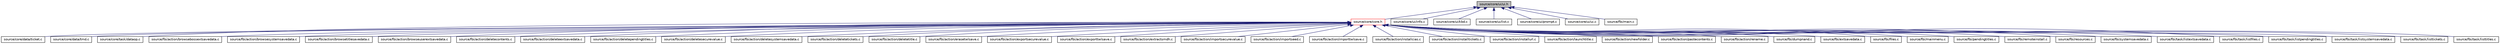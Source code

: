 digraph "source/core/ui/ui.h"
{
  edge [fontname="Helvetica",fontsize="10",labelfontname="Helvetica",labelfontsize="10"];
  node [fontname="Helvetica",fontsize="10",shape=record];
  Node1 [label="source/core/ui/ui.h",height=0.2,width=0.4,color="black", fillcolor="grey75", style="filled" fontcolor="black"];
  Node1 -> Node2 [dir="back",color="midnightblue",fontsize="10",style="solid",fontname="Helvetica"];
  Node2 [label="source/core/core.h",height=0.2,width=0.4,color="red", fillcolor="white", style="filled",URL="$core_8h.html"];
  Node2 -> Node3 [dir="back",color="midnightblue",fontsize="10",style="solid",fontname="Helvetica"];
  Node3 [label="source/core/data/ticket.c",height=0.2,width=0.4,color="black", fillcolor="white", style="filled",URL="$ticket_8c.html"];
  Node2 -> Node4 [dir="back",color="midnightblue",fontsize="10",style="solid",fontname="Helvetica"];
  Node4 [label="source/core/data/tmd.c",height=0.2,width=0.4,color="black", fillcolor="white", style="filled",URL="$tmd_8c.html"];
  Node2 -> Node5 [dir="back",color="midnightblue",fontsize="10",style="solid",fontname="Helvetica"];
  Node5 [label="source/core/task/dataop.c",height=0.2,width=0.4,color="black", fillcolor="white", style="filled",URL="$dataop_8c.html"];
  Node2 -> Node6 [dir="back",color="midnightblue",fontsize="10",style="solid",fontname="Helvetica"];
  Node6 [label="source/fbi/action/browsebossextsavedata.c",height=0.2,width=0.4,color="black", fillcolor="white", style="filled",URL="$browsebossextsavedata_8c.html"];
  Node2 -> Node7 [dir="back",color="midnightblue",fontsize="10",style="solid",fontname="Helvetica"];
  Node7 [label="source/fbi/action/browsesystemsavedata.c",height=0.2,width=0.4,color="black", fillcolor="white", style="filled",URL="$browsesystemsavedata_8c.html"];
  Node2 -> Node8 [dir="back",color="midnightblue",fontsize="10",style="solid",fontname="Helvetica"];
  Node8 [label="source/fbi/action/browsetitlesavedata.c",height=0.2,width=0.4,color="black", fillcolor="white", style="filled",URL="$browsetitlesavedata_8c.html"];
  Node2 -> Node9 [dir="back",color="midnightblue",fontsize="10",style="solid",fontname="Helvetica"];
  Node9 [label="source/fbi/action/browseuserextsavedata.c",height=0.2,width=0.4,color="black", fillcolor="white", style="filled",URL="$browseuserextsavedata_8c.html"];
  Node2 -> Node10 [dir="back",color="midnightblue",fontsize="10",style="solid",fontname="Helvetica"];
  Node10 [label="source/fbi/action/deletecontents.c",height=0.2,width=0.4,color="black", fillcolor="white", style="filled",URL="$deletecontents_8c.html"];
  Node2 -> Node11 [dir="back",color="midnightblue",fontsize="10",style="solid",fontname="Helvetica"];
  Node11 [label="source/fbi/action/deleteextsavedata.c",height=0.2,width=0.4,color="black", fillcolor="white", style="filled",URL="$deleteextsavedata_8c.html"];
  Node2 -> Node12 [dir="back",color="midnightblue",fontsize="10",style="solid",fontname="Helvetica"];
  Node12 [label="source/fbi/action/deletependingtitles.c",height=0.2,width=0.4,color="black", fillcolor="white", style="filled",URL="$deletependingtitles_8c.html"];
  Node2 -> Node13 [dir="back",color="midnightblue",fontsize="10",style="solid",fontname="Helvetica"];
  Node13 [label="source/fbi/action/deletesecurevalue.c",height=0.2,width=0.4,color="black", fillcolor="white", style="filled",URL="$deletesecurevalue_8c.html"];
  Node2 -> Node14 [dir="back",color="midnightblue",fontsize="10",style="solid",fontname="Helvetica"];
  Node14 [label="source/fbi/action/deletesystemsavedata.c",height=0.2,width=0.4,color="black", fillcolor="white", style="filled",URL="$deletesystemsavedata_8c.html"];
  Node2 -> Node15 [dir="back",color="midnightblue",fontsize="10",style="solid",fontname="Helvetica"];
  Node15 [label="source/fbi/action/deletetickets.c",height=0.2,width=0.4,color="black", fillcolor="white", style="filled",URL="$deletetickets_8c.html"];
  Node2 -> Node16 [dir="back",color="midnightblue",fontsize="10",style="solid",fontname="Helvetica"];
  Node16 [label="source/fbi/action/deletetitle.c",height=0.2,width=0.4,color="black", fillcolor="white", style="filled",URL="$deletetitle_8c.html"];
  Node2 -> Node17 [dir="back",color="midnightblue",fontsize="10",style="solid",fontname="Helvetica"];
  Node17 [label="source/fbi/action/erasetwlsave.c",height=0.2,width=0.4,color="black", fillcolor="white", style="filled",URL="$erasetwlsave_8c.html"];
  Node2 -> Node18 [dir="back",color="midnightblue",fontsize="10",style="solid",fontname="Helvetica"];
  Node18 [label="source/fbi/action/exportsecurevalue.c",height=0.2,width=0.4,color="black", fillcolor="white", style="filled",URL="$exportsecurevalue_8c.html"];
  Node2 -> Node19 [dir="back",color="midnightblue",fontsize="10",style="solid",fontname="Helvetica"];
  Node19 [label="source/fbi/action/exporttwlsave.c",height=0.2,width=0.4,color="black", fillcolor="white", style="filled",URL="$exporttwlsave_8c.html"];
  Node2 -> Node20 [dir="back",color="midnightblue",fontsize="10",style="solid",fontname="Helvetica"];
  Node20 [label="source/fbi/action/extractsmdh.c",height=0.2,width=0.4,color="black", fillcolor="white", style="filled",URL="$extractsmdh_8c.html"];
  Node2 -> Node21 [dir="back",color="midnightblue",fontsize="10",style="solid",fontname="Helvetica"];
  Node21 [label="source/fbi/action/importsecurevalue.c",height=0.2,width=0.4,color="black", fillcolor="white", style="filled",URL="$importsecurevalue_8c.html"];
  Node2 -> Node22 [dir="back",color="midnightblue",fontsize="10",style="solid",fontname="Helvetica"];
  Node22 [label="source/fbi/action/importseed.c",height=0.2,width=0.4,color="black", fillcolor="white", style="filled",URL="$importseed_8c.html"];
  Node2 -> Node23 [dir="back",color="midnightblue",fontsize="10",style="solid",fontname="Helvetica"];
  Node23 [label="source/fbi/action/importtwlsave.c",height=0.2,width=0.4,color="black", fillcolor="white", style="filled",URL="$importtwlsave_8c.html"];
  Node2 -> Node24 [dir="back",color="midnightblue",fontsize="10",style="solid",fontname="Helvetica"];
  Node24 [label="source/fbi/action/installcias.c",height=0.2,width=0.4,color="black", fillcolor="white", style="filled",URL="$installcias_8c.html"];
  Node2 -> Node25 [dir="back",color="midnightblue",fontsize="10",style="solid",fontname="Helvetica"];
  Node25 [label="source/fbi/action/installtickets.c",height=0.2,width=0.4,color="black", fillcolor="white", style="filled",URL="$installtickets_8c.html"];
  Node2 -> Node26 [dir="back",color="midnightblue",fontsize="10",style="solid",fontname="Helvetica"];
  Node26 [label="source/fbi/action/installurl.c",height=0.2,width=0.4,color="black", fillcolor="white", style="filled",URL="$installurl_8c.html"];
  Node2 -> Node27 [dir="back",color="midnightblue",fontsize="10",style="solid",fontname="Helvetica"];
  Node27 [label="source/fbi/action/launchtitle.c",height=0.2,width=0.4,color="black", fillcolor="white", style="filled",URL="$launchtitle_8c.html"];
  Node2 -> Node28 [dir="back",color="midnightblue",fontsize="10",style="solid",fontname="Helvetica"];
  Node28 [label="source/fbi/action/newfolder.c",height=0.2,width=0.4,color="black", fillcolor="white", style="filled",URL="$newfolder_8c.html"];
  Node2 -> Node29 [dir="back",color="midnightblue",fontsize="10",style="solid",fontname="Helvetica"];
  Node29 [label="source/fbi/action/pastecontents.c",height=0.2,width=0.4,color="black", fillcolor="white", style="filled",URL="$pastecontents_8c.html"];
  Node2 -> Node30 [dir="back",color="midnightblue",fontsize="10",style="solid",fontname="Helvetica"];
  Node30 [label="source/fbi/action/rename.c",height=0.2,width=0.4,color="black", fillcolor="white", style="filled",URL="$rename_8c.html"];
  Node2 -> Node31 [dir="back",color="midnightblue",fontsize="10",style="solid",fontname="Helvetica"];
  Node31 [label="source/fbi/dumpnand.c",height=0.2,width=0.4,color="black", fillcolor="white", style="filled",URL="$dumpnand_8c.html"];
  Node2 -> Node32 [dir="back",color="midnightblue",fontsize="10",style="solid",fontname="Helvetica"];
  Node32 [label="source/fbi/extsavedata.c",height=0.2,width=0.4,color="black", fillcolor="white", style="filled",URL="$extsavedata_8c.html"];
  Node2 -> Node33 [dir="back",color="midnightblue",fontsize="10",style="solid",fontname="Helvetica"];
  Node33 [label="source/fbi/files.c",height=0.2,width=0.4,color="black", fillcolor="white", style="filled",URL="$files_8c.html"];
  Node2 -> Node34 [dir="back",color="midnightblue",fontsize="10",style="solid",fontname="Helvetica"];
  Node34 [label="source/fbi/mainmenu.c",height=0.2,width=0.4,color="black", fillcolor="white", style="filled",URL="$mainmenu_8c.html"];
  Node2 -> Node35 [dir="back",color="midnightblue",fontsize="10",style="solid",fontname="Helvetica"];
  Node35 [label="source/fbi/pendingtitles.c",height=0.2,width=0.4,color="black", fillcolor="white", style="filled",URL="$pendingtitles_8c.html"];
  Node2 -> Node36 [dir="back",color="midnightblue",fontsize="10",style="solid",fontname="Helvetica"];
  Node36 [label="source/fbi/remoteinstall.c",height=0.2,width=0.4,color="black", fillcolor="white", style="filled",URL="$remoteinstall_8c.html"];
  Node2 -> Node37 [dir="back",color="midnightblue",fontsize="10",style="solid",fontname="Helvetica"];
  Node37 [label="source/fbi/resources.c",height=0.2,width=0.4,color="black", fillcolor="white", style="filled",URL="$resources_8c.html"];
  Node2 -> Node38 [dir="back",color="midnightblue",fontsize="10",style="solid",fontname="Helvetica"];
  Node38 [label="source/fbi/systemsavedata.c",height=0.2,width=0.4,color="black", fillcolor="white", style="filled",URL="$systemsavedata_8c.html"];
  Node2 -> Node39 [dir="back",color="midnightblue",fontsize="10",style="solid",fontname="Helvetica"];
  Node39 [label="source/fbi/task/listextsavedata.c",height=0.2,width=0.4,color="black", fillcolor="white", style="filled",URL="$listextsavedata_8c.html"];
  Node2 -> Node40 [dir="back",color="midnightblue",fontsize="10",style="solid",fontname="Helvetica"];
  Node40 [label="source/fbi/task/listfiles.c",height=0.2,width=0.4,color="black", fillcolor="white", style="filled",URL="$listfiles_8c.html"];
  Node2 -> Node41 [dir="back",color="midnightblue",fontsize="10",style="solid",fontname="Helvetica"];
  Node41 [label="source/fbi/task/listpendingtitles.c",height=0.2,width=0.4,color="black", fillcolor="white", style="filled",URL="$listpendingtitles_8c.html"];
  Node2 -> Node42 [dir="back",color="midnightblue",fontsize="10",style="solid",fontname="Helvetica"];
  Node42 [label="source/fbi/task/listsystemsavedata.c",height=0.2,width=0.4,color="black", fillcolor="white", style="filled",URL="$listsystemsavedata_8c.html"];
  Node2 -> Node43 [dir="back",color="midnightblue",fontsize="10",style="solid",fontname="Helvetica"];
  Node43 [label="source/fbi/task/listtickets.c",height=0.2,width=0.4,color="black", fillcolor="white", style="filled",URL="$listtickets_8c.html"];
  Node2 -> Node44 [dir="back",color="midnightblue",fontsize="10",style="solid",fontname="Helvetica"];
  Node44 [label="source/fbi/task/listtitles.c",height=0.2,width=0.4,color="black", fillcolor="white", style="filled",URL="$listtitles_8c.html"];
  Node1 -> Node45 [dir="back",color="midnightblue",fontsize="10",style="solid",fontname="Helvetica"];
  Node45 [label="source/core/ui/info.c",height=0.2,width=0.4,color="black", fillcolor="white", style="filled",URL="$info_8c.html"];
  Node1 -> Node46 [dir="back",color="midnightblue",fontsize="10",style="solid",fontname="Helvetica"];
  Node46 [label="source/core/ui/kbd.c",height=0.2,width=0.4,color="black", fillcolor="white", style="filled",URL="$kbd_8c.html"];
  Node1 -> Node47 [dir="back",color="midnightblue",fontsize="10",style="solid",fontname="Helvetica"];
  Node47 [label="source/core/ui/list.c",height=0.2,width=0.4,color="black", fillcolor="white", style="filled",URL="$list_8c.html"];
  Node1 -> Node48 [dir="back",color="midnightblue",fontsize="10",style="solid",fontname="Helvetica"];
  Node48 [label="source/core/ui/prompt.c",height=0.2,width=0.4,color="black", fillcolor="white", style="filled",URL="$prompt_8c.html"];
  Node1 -> Node49 [dir="back",color="midnightblue",fontsize="10",style="solid",fontname="Helvetica"];
  Node49 [label="source/core/ui/ui.c",height=0.2,width=0.4,color="black", fillcolor="white", style="filled",URL="$ui_8c.html"];
  Node1 -> Node50 [dir="back",color="midnightblue",fontsize="10",style="solid",fontname="Helvetica"];
  Node50 [label="source/fbi/main.c",height=0.2,width=0.4,color="black", fillcolor="white", style="filled",URL="$main_8c.html"];
}
